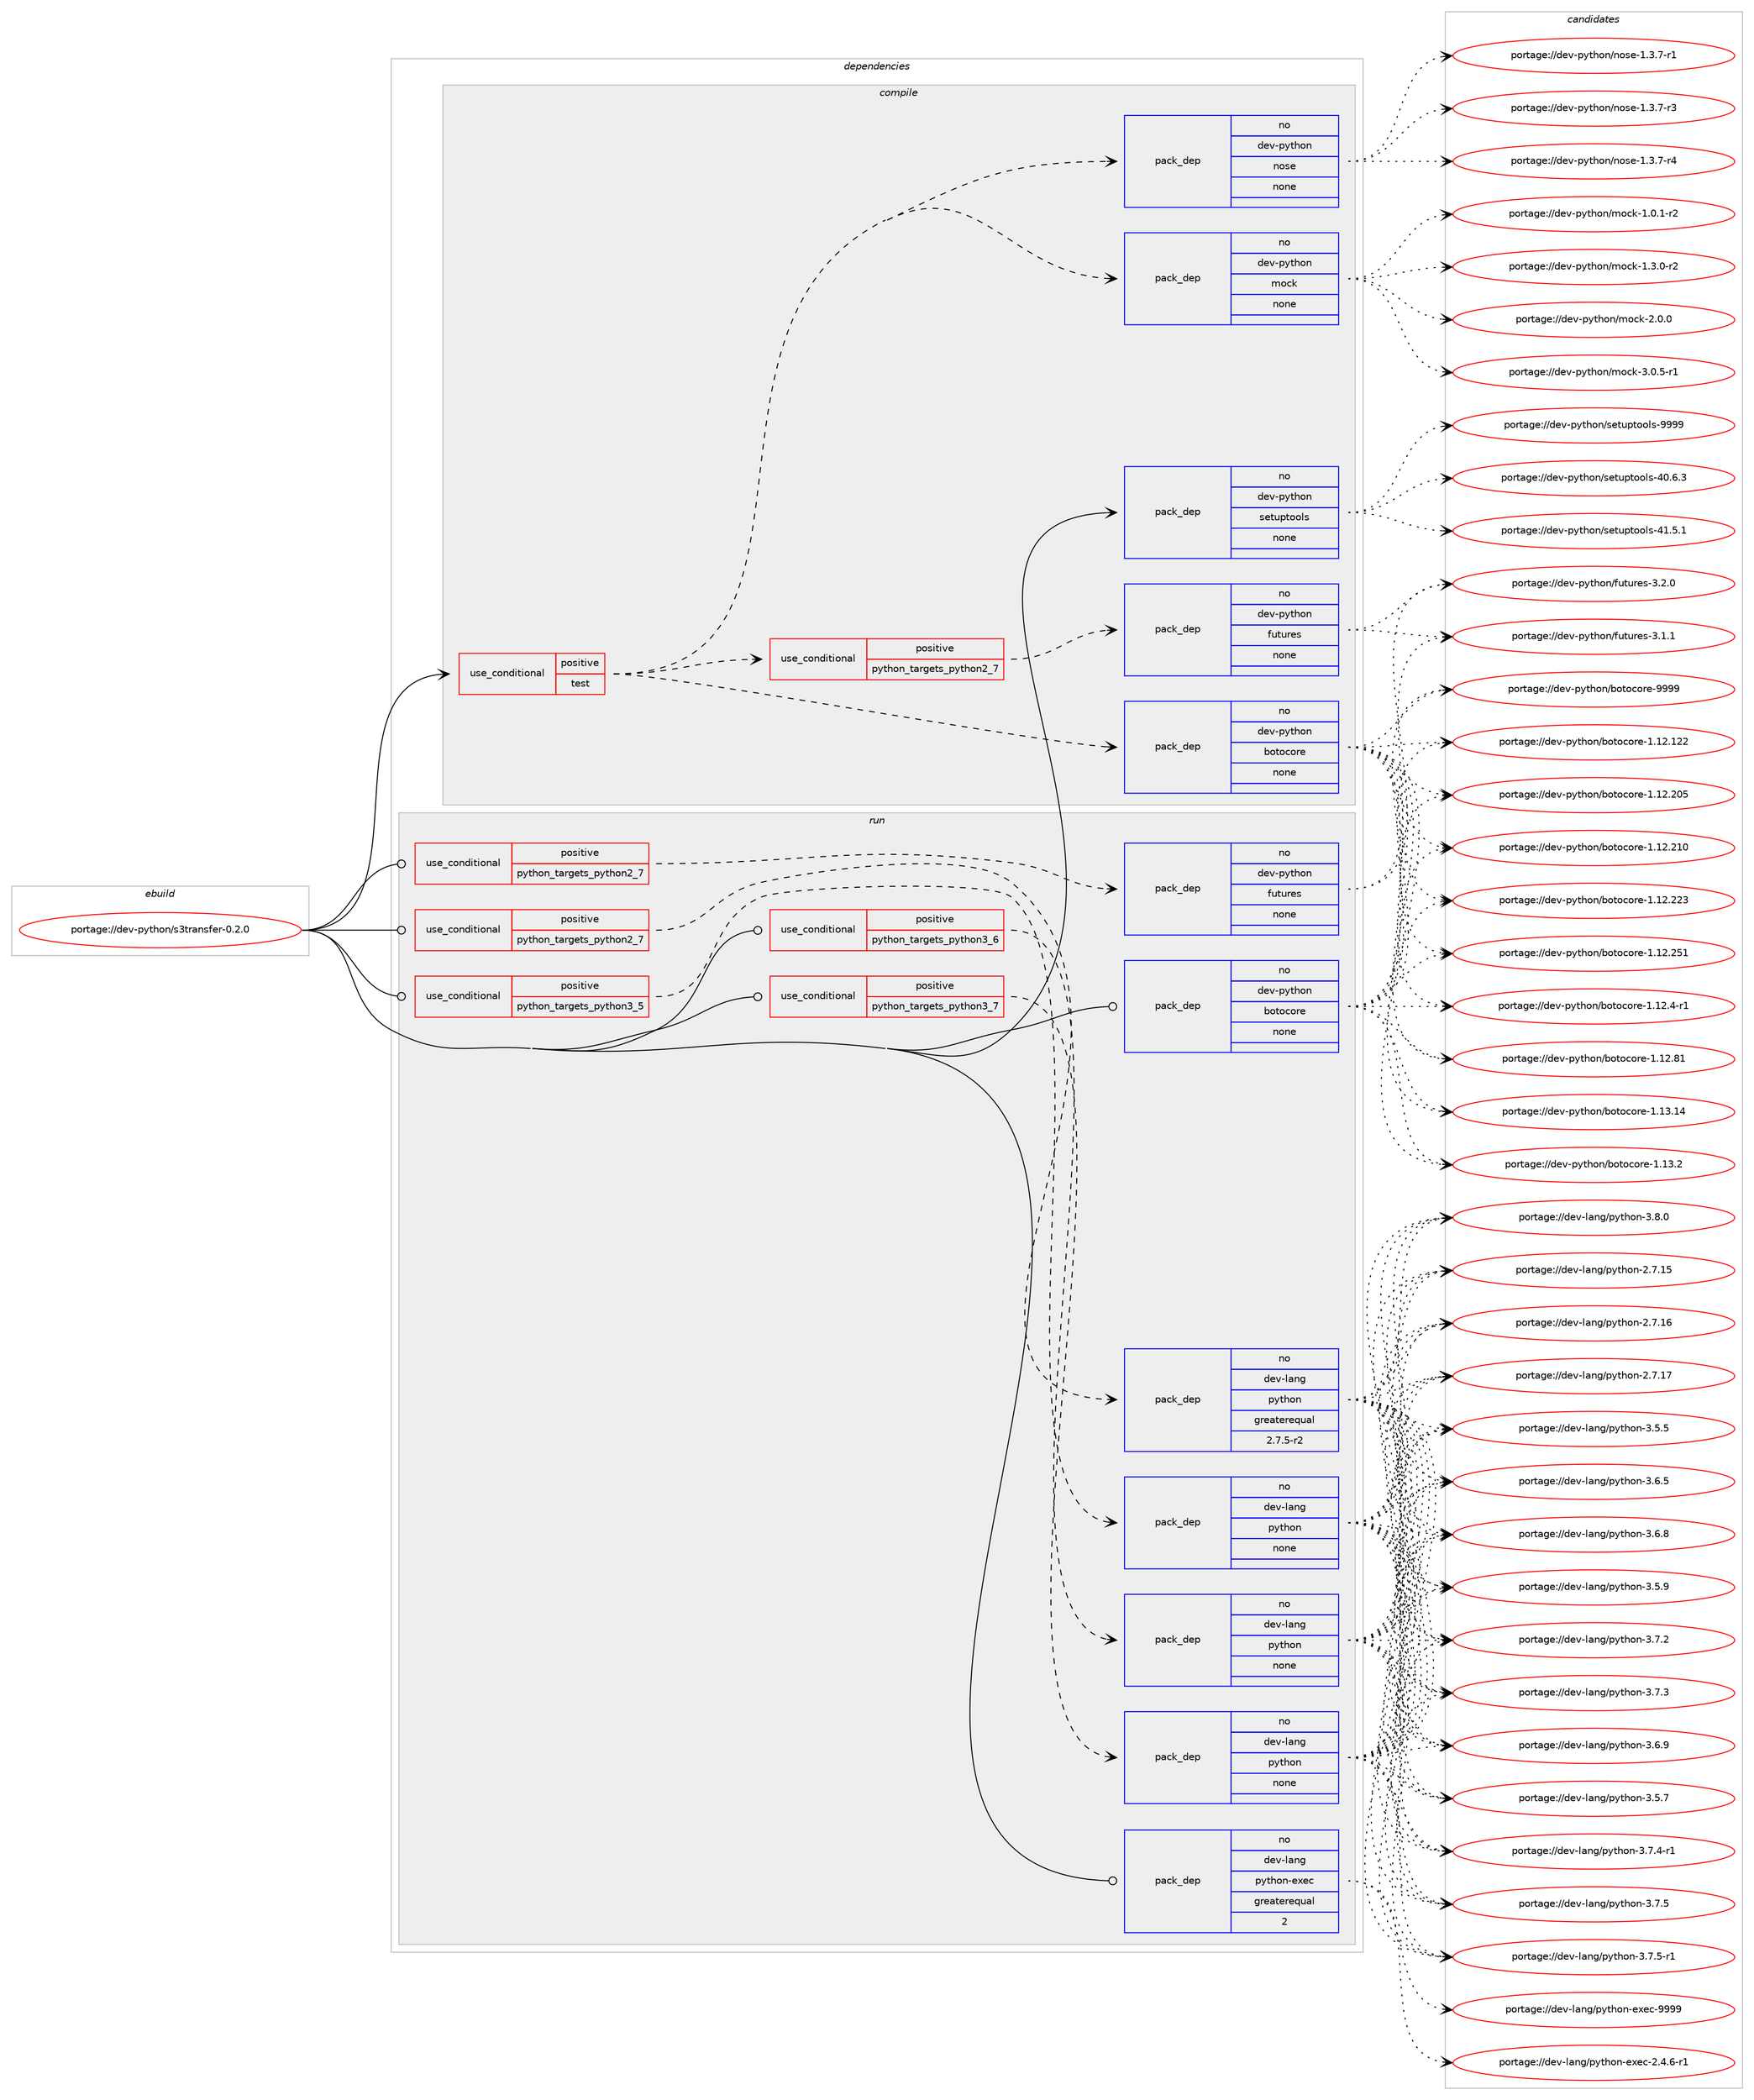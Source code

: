digraph prolog {

# *************
# Graph options
# *************

newrank=true;
concentrate=true;
compound=true;
graph [rankdir=LR,fontname=Helvetica,fontsize=10,ranksep=1.5];#, ranksep=2.5, nodesep=0.2];
edge  [arrowhead=vee];
node  [fontname=Helvetica,fontsize=10];

# **********
# The ebuild
# **********

subgraph cluster_leftcol {
color=gray;
rank=same;
label=<<i>ebuild</i>>;
id [label="portage://dev-python/s3transfer-0.2.0", color=red, width=4, href="../dev-python/s3transfer-0.2.0.svg"];
}

# ****************
# The dependencies
# ****************

subgraph cluster_midcol {
color=gray;
label=<<i>dependencies</i>>;
subgraph cluster_compile {
fillcolor="#eeeeee";
style=filled;
label=<<i>compile</i>>;
subgraph cond38326 {
dependency171360 [label=<<TABLE BORDER="0" CELLBORDER="1" CELLSPACING="0" CELLPADDING="4"><TR><TD ROWSPAN="3" CELLPADDING="10">use_conditional</TD></TR><TR><TD>positive</TD></TR><TR><TD>test</TD></TR></TABLE>>, shape=none, color=red];
subgraph pack129631 {
dependency171361 [label=<<TABLE BORDER="0" CELLBORDER="1" CELLSPACING="0" CELLPADDING="4" WIDTH="220"><TR><TD ROWSPAN="6" CELLPADDING="30">pack_dep</TD></TR><TR><TD WIDTH="110">no</TD></TR><TR><TD>dev-python</TD></TR><TR><TD>botocore</TD></TR><TR><TD>none</TD></TR><TR><TD></TD></TR></TABLE>>, shape=none, color=blue];
}
dependency171360:e -> dependency171361:w [weight=20,style="dashed",arrowhead="vee"];
subgraph cond38327 {
dependency171362 [label=<<TABLE BORDER="0" CELLBORDER="1" CELLSPACING="0" CELLPADDING="4"><TR><TD ROWSPAN="3" CELLPADDING="10">use_conditional</TD></TR><TR><TD>positive</TD></TR><TR><TD>python_targets_python2_7</TD></TR></TABLE>>, shape=none, color=red];
subgraph pack129632 {
dependency171363 [label=<<TABLE BORDER="0" CELLBORDER="1" CELLSPACING="0" CELLPADDING="4" WIDTH="220"><TR><TD ROWSPAN="6" CELLPADDING="30">pack_dep</TD></TR><TR><TD WIDTH="110">no</TD></TR><TR><TD>dev-python</TD></TR><TR><TD>futures</TD></TR><TR><TD>none</TD></TR><TR><TD></TD></TR></TABLE>>, shape=none, color=blue];
}
dependency171362:e -> dependency171363:w [weight=20,style="dashed",arrowhead="vee"];
}
dependency171360:e -> dependency171362:w [weight=20,style="dashed",arrowhead="vee"];
subgraph pack129633 {
dependency171364 [label=<<TABLE BORDER="0" CELLBORDER="1" CELLSPACING="0" CELLPADDING="4" WIDTH="220"><TR><TD ROWSPAN="6" CELLPADDING="30">pack_dep</TD></TR><TR><TD WIDTH="110">no</TD></TR><TR><TD>dev-python</TD></TR><TR><TD>mock</TD></TR><TR><TD>none</TD></TR><TR><TD></TD></TR></TABLE>>, shape=none, color=blue];
}
dependency171360:e -> dependency171364:w [weight=20,style="dashed",arrowhead="vee"];
subgraph pack129634 {
dependency171365 [label=<<TABLE BORDER="0" CELLBORDER="1" CELLSPACING="0" CELLPADDING="4" WIDTH="220"><TR><TD ROWSPAN="6" CELLPADDING="30">pack_dep</TD></TR><TR><TD WIDTH="110">no</TD></TR><TR><TD>dev-python</TD></TR><TR><TD>nose</TD></TR><TR><TD>none</TD></TR><TR><TD></TD></TR></TABLE>>, shape=none, color=blue];
}
dependency171360:e -> dependency171365:w [weight=20,style="dashed",arrowhead="vee"];
}
id:e -> dependency171360:w [weight=20,style="solid",arrowhead="vee"];
subgraph pack129635 {
dependency171366 [label=<<TABLE BORDER="0" CELLBORDER="1" CELLSPACING="0" CELLPADDING="4" WIDTH="220"><TR><TD ROWSPAN="6" CELLPADDING="30">pack_dep</TD></TR><TR><TD WIDTH="110">no</TD></TR><TR><TD>dev-python</TD></TR><TR><TD>setuptools</TD></TR><TR><TD>none</TD></TR><TR><TD></TD></TR></TABLE>>, shape=none, color=blue];
}
id:e -> dependency171366:w [weight=20,style="solid",arrowhead="vee"];
}
subgraph cluster_compileandrun {
fillcolor="#eeeeee";
style=filled;
label=<<i>compile and run</i>>;
}
subgraph cluster_run {
fillcolor="#eeeeee";
style=filled;
label=<<i>run</i>>;
subgraph cond38328 {
dependency171367 [label=<<TABLE BORDER="0" CELLBORDER="1" CELLSPACING="0" CELLPADDING="4"><TR><TD ROWSPAN="3" CELLPADDING="10">use_conditional</TD></TR><TR><TD>positive</TD></TR><TR><TD>python_targets_python2_7</TD></TR></TABLE>>, shape=none, color=red];
subgraph pack129636 {
dependency171368 [label=<<TABLE BORDER="0" CELLBORDER="1" CELLSPACING="0" CELLPADDING="4" WIDTH="220"><TR><TD ROWSPAN="6" CELLPADDING="30">pack_dep</TD></TR><TR><TD WIDTH="110">no</TD></TR><TR><TD>dev-lang</TD></TR><TR><TD>python</TD></TR><TR><TD>greaterequal</TD></TR><TR><TD>2.7.5-r2</TD></TR></TABLE>>, shape=none, color=blue];
}
dependency171367:e -> dependency171368:w [weight=20,style="dashed",arrowhead="vee"];
}
id:e -> dependency171367:w [weight=20,style="solid",arrowhead="odot"];
subgraph cond38329 {
dependency171369 [label=<<TABLE BORDER="0" CELLBORDER="1" CELLSPACING="0" CELLPADDING="4"><TR><TD ROWSPAN="3" CELLPADDING="10">use_conditional</TD></TR><TR><TD>positive</TD></TR><TR><TD>python_targets_python2_7</TD></TR></TABLE>>, shape=none, color=red];
subgraph pack129637 {
dependency171370 [label=<<TABLE BORDER="0" CELLBORDER="1" CELLSPACING="0" CELLPADDING="4" WIDTH="220"><TR><TD ROWSPAN="6" CELLPADDING="30">pack_dep</TD></TR><TR><TD WIDTH="110">no</TD></TR><TR><TD>dev-python</TD></TR><TR><TD>futures</TD></TR><TR><TD>none</TD></TR><TR><TD></TD></TR></TABLE>>, shape=none, color=blue];
}
dependency171369:e -> dependency171370:w [weight=20,style="dashed",arrowhead="vee"];
}
id:e -> dependency171369:w [weight=20,style="solid",arrowhead="odot"];
subgraph cond38330 {
dependency171371 [label=<<TABLE BORDER="0" CELLBORDER="1" CELLSPACING="0" CELLPADDING="4"><TR><TD ROWSPAN="3" CELLPADDING="10">use_conditional</TD></TR><TR><TD>positive</TD></TR><TR><TD>python_targets_python3_5</TD></TR></TABLE>>, shape=none, color=red];
subgraph pack129638 {
dependency171372 [label=<<TABLE BORDER="0" CELLBORDER="1" CELLSPACING="0" CELLPADDING="4" WIDTH="220"><TR><TD ROWSPAN="6" CELLPADDING="30">pack_dep</TD></TR><TR><TD WIDTH="110">no</TD></TR><TR><TD>dev-lang</TD></TR><TR><TD>python</TD></TR><TR><TD>none</TD></TR><TR><TD></TD></TR></TABLE>>, shape=none, color=blue];
}
dependency171371:e -> dependency171372:w [weight=20,style="dashed",arrowhead="vee"];
}
id:e -> dependency171371:w [weight=20,style="solid",arrowhead="odot"];
subgraph cond38331 {
dependency171373 [label=<<TABLE BORDER="0" CELLBORDER="1" CELLSPACING="0" CELLPADDING="4"><TR><TD ROWSPAN="3" CELLPADDING="10">use_conditional</TD></TR><TR><TD>positive</TD></TR><TR><TD>python_targets_python3_6</TD></TR></TABLE>>, shape=none, color=red];
subgraph pack129639 {
dependency171374 [label=<<TABLE BORDER="0" CELLBORDER="1" CELLSPACING="0" CELLPADDING="4" WIDTH="220"><TR><TD ROWSPAN="6" CELLPADDING="30">pack_dep</TD></TR><TR><TD WIDTH="110">no</TD></TR><TR><TD>dev-lang</TD></TR><TR><TD>python</TD></TR><TR><TD>none</TD></TR><TR><TD></TD></TR></TABLE>>, shape=none, color=blue];
}
dependency171373:e -> dependency171374:w [weight=20,style="dashed",arrowhead="vee"];
}
id:e -> dependency171373:w [weight=20,style="solid",arrowhead="odot"];
subgraph cond38332 {
dependency171375 [label=<<TABLE BORDER="0" CELLBORDER="1" CELLSPACING="0" CELLPADDING="4"><TR><TD ROWSPAN="3" CELLPADDING="10">use_conditional</TD></TR><TR><TD>positive</TD></TR><TR><TD>python_targets_python3_7</TD></TR></TABLE>>, shape=none, color=red];
subgraph pack129640 {
dependency171376 [label=<<TABLE BORDER="0" CELLBORDER="1" CELLSPACING="0" CELLPADDING="4" WIDTH="220"><TR><TD ROWSPAN="6" CELLPADDING="30">pack_dep</TD></TR><TR><TD WIDTH="110">no</TD></TR><TR><TD>dev-lang</TD></TR><TR><TD>python</TD></TR><TR><TD>none</TD></TR><TR><TD></TD></TR></TABLE>>, shape=none, color=blue];
}
dependency171375:e -> dependency171376:w [weight=20,style="dashed",arrowhead="vee"];
}
id:e -> dependency171375:w [weight=20,style="solid",arrowhead="odot"];
subgraph pack129641 {
dependency171377 [label=<<TABLE BORDER="0" CELLBORDER="1" CELLSPACING="0" CELLPADDING="4" WIDTH="220"><TR><TD ROWSPAN="6" CELLPADDING="30">pack_dep</TD></TR><TR><TD WIDTH="110">no</TD></TR><TR><TD>dev-lang</TD></TR><TR><TD>python-exec</TD></TR><TR><TD>greaterequal</TD></TR><TR><TD>2</TD></TR></TABLE>>, shape=none, color=blue];
}
id:e -> dependency171377:w [weight=20,style="solid",arrowhead="odot"];
subgraph pack129642 {
dependency171378 [label=<<TABLE BORDER="0" CELLBORDER="1" CELLSPACING="0" CELLPADDING="4" WIDTH="220"><TR><TD ROWSPAN="6" CELLPADDING="30">pack_dep</TD></TR><TR><TD WIDTH="110">no</TD></TR><TR><TD>dev-python</TD></TR><TR><TD>botocore</TD></TR><TR><TD>none</TD></TR><TR><TD></TD></TR></TABLE>>, shape=none, color=blue];
}
id:e -> dependency171378:w [weight=20,style="solid",arrowhead="odot"];
}
}

# **************
# The candidates
# **************

subgraph cluster_choices {
rank=same;
color=gray;
label=<<i>candidates</i>>;

subgraph choice129631 {
color=black;
nodesep=1;
choiceportage10010111845112121116104111110479811111611199111114101454946495046495050 [label="portage://dev-python/botocore-1.12.122", color=red, width=4,href="../dev-python/botocore-1.12.122.svg"];
choiceportage10010111845112121116104111110479811111611199111114101454946495046504853 [label="portage://dev-python/botocore-1.12.205", color=red, width=4,href="../dev-python/botocore-1.12.205.svg"];
choiceportage10010111845112121116104111110479811111611199111114101454946495046504948 [label="portage://dev-python/botocore-1.12.210", color=red, width=4,href="../dev-python/botocore-1.12.210.svg"];
choiceportage10010111845112121116104111110479811111611199111114101454946495046505051 [label="portage://dev-python/botocore-1.12.223", color=red, width=4,href="../dev-python/botocore-1.12.223.svg"];
choiceportage10010111845112121116104111110479811111611199111114101454946495046505349 [label="portage://dev-python/botocore-1.12.251", color=red, width=4,href="../dev-python/botocore-1.12.251.svg"];
choiceportage10010111845112121116104111110479811111611199111114101454946495046524511449 [label="portage://dev-python/botocore-1.12.4-r1", color=red, width=4,href="../dev-python/botocore-1.12.4-r1.svg"];
choiceportage100101118451121211161041111104798111116111991111141014549464950465649 [label="portage://dev-python/botocore-1.12.81", color=red, width=4,href="../dev-python/botocore-1.12.81.svg"];
choiceportage100101118451121211161041111104798111116111991111141014549464951464952 [label="portage://dev-python/botocore-1.13.14", color=red, width=4,href="../dev-python/botocore-1.13.14.svg"];
choiceportage1001011184511212111610411111047981111161119911111410145494649514650 [label="portage://dev-python/botocore-1.13.2", color=red, width=4,href="../dev-python/botocore-1.13.2.svg"];
choiceportage100101118451121211161041111104798111116111991111141014557575757 [label="portage://dev-python/botocore-9999", color=red, width=4,href="../dev-python/botocore-9999.svg"];
dependency171361:e -> choiceportage10010111845112121116104111110479811111611199111114101454946495046495050:w [style=dotted,weight="100"];
dependency171361:e -> choiceportage10010111845112121116104111110479811111611199111114101454946495046504853:w [style=dotted,weight="100"];
dependency171361:e -> choiceportage10010111845112121116104111110479811111611199111114101454946495046504948:w [style=dotted,weight="100"];
dependency171361:e -> choiceportage10010111845112121116104111110479811111611199111114101454946495046505051:w [style=dotted,weight="100"];
dependency171361:e -> choiceportage10010111845112121116104111110479811111611199111114101454946495046505349:w [style=dotted,weight="100"];
dependency171361:e -> choiceportage10010111845112121116104111110479811111611199111114101454946495046524511449:w [style=dotted,weight="100"];
dependency171361:e -> choiceportage100101118451121211161041111104798111116111991111141014549464950465649:w [style=dotted,weight="100"];
dependency171361:e -> choiceportage100101118451121211161041111104798111116111991111141014549464951464952:w [style=dotted,weight="100"];
dependency171361:e -> choiceportage1001011184511212111610411111047981111161119911111410145494649514650:w [style=dotted,weight="100"];
dependency171361:e -> choiceportage100101118451121211161041111104798111116111991111141014557575757:w [style=dotted,weight="100"];
}
subgraph choice129632 {
color=black;
nodesep=1;
choiceportage1001011184511212111610411111047102117116117114101115455146494649 [label="portage://dev-python/futures-3.1.1", color=red, width=4,href="../dev-python/futures-3.1.1.svg"];
choiceportage1001011184511212111610411111047102117116117114101115455146504648 [label="portage://dev-python/futures-3.2.0", color=red, width=4,href="../dev-python/futures-3.2.0.svg"];
dependency171363:e -> choiceportage1001011184511212111610411111047102117116117114101115455146494649:w [style=dotted,weight="100"];
dependency171363:e -> choiceportage1001011184511212111610411111047102117116117114101115455146504648:w [style=dotted,weight="100"];
}
subgraph choice129633 {
color=black;
nodesep=1;
choiceportage1001011184511212111610411111047109111991074549464846494511450 [label="portage://dev-python/mock-1.0.1-r2", color=red, width=4,href="../dev-python/mock-1.0.1-r2.svg"];
choiceportage1001011184511212111610411111047109111991074549465146484511450 [label="portage://dev-python/mock-1.3.0-r2", color=red, width=4,href="../dev-python/mock-1.3.0-r2.svg"];
choiceportage100101118451121211161041111104710911199107455046484648 [label="portage://dev-python/mock-2.0.0", color=red, width=4,href="../dev-python/mock-2.0.0.svg"];
choiceportage1001011184511212111610411111047109111991074551464846534511449 [label="portage://dev-python/mock-3.0.5-r1", color=red, width=4,href="../dev-python/mock-3.0.5-r1.svg"];
dependency171364:e -> choiceportage1001011184511212111610411111047109111991074549464846494511450:w [style=dotted,weight="100"];
dependency171364:e -> choiceportage1001011184511212111610411111047109111991074549465146484511450:w [style=dotted,weight="100"];
dependency171364:e -> choiceportage100101118451121211161041111104710911199107455046484648:w [style=dotted,weight="100"];
dependency171364:e -> choiceportage1001011184511212111610411111047109111991074551464846534511449:w [style=dotted,weight="100"];
}
subgraph choice129634 {
color=black;
nodesep=1;
choiceportage10010111845112121116104111110471101111151014549465146554511449 [label="portage://dev-python/nose-1.3.7-r1", color=red, width=4,href="../dev-python/nose-1.3.7-r1.svg"];
choiceportage10010111845112121116104111110471101111151014549465146554511451 [label="portage://dev-python/nose-1.3.7-r3", color=red, width=4,href="../dev-python/nose-1.3.7-r3.svg"];
choiceportage10010111845112121116104111110471101111151014549465146554511452 [label="portage://dev-python/nose-1.3.7-r4", color=red, width=4,href="../dev-python/nose-1.3.7-r4.svg"];
dependency171365:e -> choiceportage10010111845112121116104111110471101111151014549465146554511449:w [style=dotted,weight="100"];
dependency171365:e -> choiceportage10010111845112121116104111110471101111151014549465146554511451:w [style=dotted,weight="100"];
dependency171365:e -> choiceportage10010111845112121116104111110471101111151014549465146554511452:w [style=dotted,weight="100"];
}
subgraph choice129635 {
color=black;
nodesep=1;
choiceportage100101118451121211161041111104711510111611711211611111110811545524846544651 [label="portage://dev-python/setuptools-40.6.3", color=red, width=4,href="../dev-python/setuptools-40.6.3.svg"];
choiceportage100101118451121211161041111104711510111611711211611111110811545524946534649 [label="portage://dev-python/setuptools-41.5.1", color=red, width=4,href="../dev-python/setuptools-41.5.1.svg"];
choiceportage10010111845112121116104111110471151011161171121161111111081154557575757 [label="portage://dev-python/setuptools-9999", color=red, width=4,href="../dev-python/setuptools-9999.svg"];
dependency171366:e -> choiceportage100101118451121211161041111104711510111611711211611111110811545524846544651:w [style=dotted,weight="100"];
dependency171366:e -> choiceportage100101118451121211161041111104711510111611711211611111110811545524946534649:w [style=dotted,weight="100"];
dependency171366:e -> choiceportage10010111845112121116104111110471151011161171121161111111081154557575757:w [style=dotted,weight="100"];
}
subgraph choice129636 {
color=black;
nodesep=1;
choiceportage10010111845108971101034711212111610411111045504655464953 [label="portage://dev-lang/python-2.7.15", color=red, width=4,href="../dev-lang/python-2.7.15.svg"];
choiceportage10010111845108971101034711212111610411111045504655464954 [label="portage://dev-lang/python-2.7.16", color=red, width=4,href="../dev-lang/python-2.7.16.svg"];
choiceportage10010111845108971101034711212111610411111045504655464955 [label="portage://dev-lang/python-2.7.17", color=red, width=4,href="../dev-lang/python-2.7.17.svg"];
choiceportage100101118451089711010347112121116104111110455146534653 [label="portage://dev-lang/python-3.5.5", color=red, width=4,href="../dev-lang/python-3.5.5.svg"];
choiceportage100101118451089711010347112121116104111110455146534655 [label="portage://dev-lang/python-3.5.7", color=red, width=4,href="../dev-lang/python-3.5.7.svg"];
choiceportage100101118451089711010347112121116104111110455146534657 [label="portage://dev-lang/python-3.5.9", color=red, width=4,href="../dev-lang/python-3.5.9.svg"];
choiceportage100101118451089711010347112121116104111110455146544653 [label="portage://dev-lang/python-3.6.5", color=red, width=4,href="../dev-lang/python-3.6.5.svg"];
choiceportage100101118451089711010347112121116104111110455146544656 [label="portage://dev-lang/python-3.6.8", color=red, width=4,href="../dev-lang/python-3.6.8.svg"];
choiceportage100101118451089711010347112121116104111110455146544657 [label="portage://dev-lang/python-3.6.9", color=red, width=4,href="../dev-lang/python-3.6.9.svg"];
choiceportage100101118451089711010347112121116104111110455146554650 [label="portage://dev-lang/python-3.7.2", color=red, width=4,href="../dev-lang/python-3.7.2.svg"];
choiceportage100101118451089711010347112121116104111110455146554651 [label="portage://dev-lang/python-3.7.3", color=red, width=4,href="../dev-lang/python-3.7.3.svg"];
choiceportage1001011184510897110103471121211161041111104551465546524511449 [label="portage://dev-lang/python-3.7.4-r1", color=red, width=4,href="../dev-lang/python-3.7.4-r1.svg"];
choiceportage100101118451089711010347112121116104111110455146554653 [label="portage://dev-lang/python-3.7.5", color=red, width=4,href="../dev-lang/python-3.7.5.svg"];
choiceportage1001011184510897110103471121211161041111104551465546534511449 [label="portage://dev-lang/python-3.7.5-r1", color=red, width=4,href="../dev-lang/python-3.7.5-r1.svg"];
choiceportage100101118451089711010347112121116104111110455146564648 [label="portage://dev-lang/python-3.8.0", color=red, width=4,href="../dev-lang/python-3.8.0.svg"];
dependency171368:e -> choiceportage10010111845108971101034711212111610411111045504655464953:w [style=dotted,weight="100"];
dependency171368:e -> choiceportage10010111845108971101034711212111610411111045504655464954:w [style=dotted,weight="100"];
dependency171368:e -> choiceportage10010111845108971101034711212111610411111045504655464955:w [style=dotted,weight="100"];
dependency171368:e -> choiceportage100101118451089711010347112121116104111110455146534653:w [style=dotted,weight="100"];
dependency171368:e -> choiceportage100101118451089711010347112121116104111110455146534655:w [style=dotted,weight="100"];
dependency171368:e -> choiceportage100101118451089711010347112121116104111110455146534657:w [style=dotted,weight="100"];
dependency171368:e -> choiceportage100101118451089711010347112121116104111110455146544653:w [style=dotted,weight="100"];
dependency171368:e -> choiceportage100101118451089711010347112121116104111110455146544656:w [style=dotted,weight="100"];
dependency171368:e -> choiceportage100101118451089711010347112121116104111110455146544657:w [style=dotted,weight="100"];
dependency171368:e -> choiceportage100101118451089711010347112121116104111110455146554650:w [style=dotted,weight="100"];
dependency171368:e -> choiceportage100101118451089711010347112121116104111110455146554651:w [style=dotted,weight="100"];
dependency171368:e -> choiceportage1001011184510897110103471121211161041111104551465546524511449:w [style=dotted,weight="100"];
dependency171368:e -> choiceportage100101118451089711010347112121116104111110455146554653:w [style=dotted,weight="100"];
dependency171368:e -> choiceportage1001011184510897110103471121211161041111104551465546534511449:w [style=dotted,weight="100"];
dependency171368:e -> choiceportage100101118451089711010347112121116104111110455146564648:w [style=dotted,weight="100"];
}
subgraph choice129637 {
color=black;
nodesep=1;
choiceportage1001011184511212111610411111047102117116117114101115455146494649 [label="portage://dev-python/futures-3.1.1", color=red, width=4,href="../dev-python/futures-3.1.1.svg"];
choiceportage1001011184511212111610411111047102117116117114101115455146504648 [label="portage://dev-python/futures-3.2.0", color=red, width=4,href="../dev-python/futures-3.2.0.svg"];
dependency171370:e -> choiceportage1001011184511212111610411111047102117116117114101115455146494649:w [style=dotted,weight="100"];
dependency171370:e -> choiceportage1001011184511212111610411111047102117116117114101115455146504648:w [style=dotted,weight="100"];
}
subgraph choice129638 {
color=black;
nodesep=1;
choiceportage10010111845108971101034711212111610411111045504655464953 [label="portage://dev-lang/python-2.7.15", color=red, width=4,href="../dev-lang/python-2.7.15.svg"];
choiceportage10010111845108971101034711212111610411111045504655464954 [label="portage://dev-lang/python-2.7.16", color=red, width=4,href="../dev-lang/python-2.7.16.svg"];
choiceportage10010111845108971101034711212111610411111045504655464955 [label="portage://dev-lang/python-2.7.17", color=red, width=4,href="../dev-lang/python-2.7.17.svg"];
choiceportage100101118451089711010347112121116104111110455146534653 [label="portage://dev-lang/python-3.5.5", color=red, width=4,href="../dev-lang/python-3.5.5.svg"];
choiceportage100101118451089711010347112121116104111110455146534655 [label="portage://dev-lang/python-3.5.7", color=red, width=4,href="../dev-lang/python-3.5.7.svg"];
choiceportage100101118451089711010347112121116104111110455146534657 [label="portage://dev-lang/python-3.5.9", color=red, width=4,href="../dev-lang/python-3.5.9.svg"];
choiceportage100101118451089711010347112121116104111110455146544653 [label="portage://dev-lang/python-3.6.5", color=red, width=4,href="../dev-lang/python-3.6.5.svg"];
choiceportage100101118451089711010347112121116104111110455146544656 [label="portage://dev-lang/python-3.6.8", color=red, width=4,href="../dev-lang/python-3.6.8.svg"];
choiceportage100101118451089711010347112121116104111110455146544657 [label="portage://dev-lang/python-3.6.9", color=red, width=4,href="../dev-lang/python-3.6.9.svg"];
choiceportage100101118451089711010347112121116104111110455146554650 [label="portage://dev-lang/python-3.7.2", color=red, width=4,href="../dev-lang/python-3.7.2.svg"];
choiceportage100101118451089711010347112121116104111110455146554651 [label="portage://dev-lang/python-3.7.3", color=red, width=4,href="../dev-lang/python-3.7.3.svg"];
choiceportage1001011184510897110103471121211161041111104551465546524511449 [label="portage://dev-lang/python-3.7.4-r1", color=red, width=4,href="../dev-lang/python-3.7.4-r1.svg"];
choiceportage100101118451089711010347112121116104111110455146554653 [label="portage://dev-lang/python-3.7.5", color=red, width=4,href="../dev-lang/python-3.7.5.svg"];
choiceportage1001011184510897110103471121211161041111104551465546534511449 [label="portage://dev-lang/python-3.7.5-r1", color=red, width=4,href="../dev-lang/python-3.7.5-r1.svg"];
choiceportage100101118451089711010347112121116104111110455146564648 [label="portage://dev-lang/python-3.8.0", color=red, width=4,href="../dev-lang/python-3.8.0.svg"];
dependency171372:e -> choiceportage10010111845108971101034711212111610411111045504655464953:w [style=dotted,weight="100"];
dependency171372:e -> choiceportage10010111845108971101034711212111610411111045504655464954:w [style=dotted,weight="100"];
dependency171372:e -> choiceportage10010111845108971101034711212111610411111045504655464955:w [style=dotted,weight="100"];
dependency171372:e -> choiceportage100101118451089711010347112121116104111110455146534653:w [style=dotted,weight="100"];
dependency171372:e -> choiceportage100101118451089711010347112121116104111110455146534655:w [style=dotted,weight="100"];
dependency171372:e -> choiceportage100101118451089711010347112121116104111110455146534657:w [style=dotted,weight="100"];
dependency171372:e -> choiceportage100101118451089711010347112121116104111110455146544653:w [style=dotted,weight="100"];
dependency171372:e -> choiceportage100101118451089711010347112121116104111110455146544656:w [style=dotted,weight="100"];
dependency171372:e -> choiceportage100101118451089711010347112121116104111110455146544657:w [style=dotted,weight="100"];
dependency171372:e -> choiceportage100101118451089711010347112121116104111110455146554650:w [style=dotted,weight="100"];
dependency171372:e -> choiceportage100101118451089711010347112121116104111110455146554651:w [style=dotted,weight="100"];
dependency171372:e -> choiceportage1001011184510897110103471121211161041111104551465546524511449:w [style=dotted,weight="100"];
dependency171372:e -> choiceportage100101118451089711010347112121116104111110455146554653:w [style=dotted,weight="100"];
dependency171372:e -> choiceportage1001011184510897110103471121211161041111104551465546534511449:w [style=dotted,weight="100"];
dependency171372:e -> choiceportage100101118451089711010347112121116104111110455146564648:w [style=dotted,weight="100"];
}
subgraph choice129639 {
color=black;
nodesep=1;
choiceportage10010111845108971101034711212111610411111045504655464953 [label="portage://dev-lang/python-2.7.15", color=red, width=4,href="../dev-lang/python-2.7.15.svg"];
choiceportage10010111845108971101034711212111610411111045504655464954 [label="portage://dev-lang/python-2.7.16", color=red, width=4,href="../dev-lang/python-2.7.16.svg"];
choiceportage10010111845108971101034711212111610411111045504655464955 [label="portage://dev-lang/python-2.7.17", color=red, width=4,href="../dev-lang/python-2.7.17.svg"];
choiceportage100101118451089711010347112121116104111110455146534653 [label="portage://dev-lang/python-3.5.5", color=red, width=4,href="../dev-lang/python-3.5.5.svg"];
choiceportage100101118451089711010347112121116104111110455146534655 [label="portage://dev-lang/python-3.5.7", color=red, width=4,href="../dev-lang/python-3.5.7.svg"];
choiceportage100101118451089711010347112121116104111110455146534657 [label="portage://dev-lang/python-3.5.9", color=red, width=4,href="../dev-lang/python-3.5.9.svg"];
choiceportage100101118451089711010347112121116104111110455146544653 [label="portage://dev-lang/python-3.6.5", color=red, width=4,href="../dev-lang/python-3.6.5.svg"];
choiceportage100101118451089711010347112121116104111110455146544656 [label="portage://dev-lang/python-3.6.8", color=red, width=4,href="../dev-lang/python-3.6.8.svg"];
choiceportage100101118451089711010347112121116104111110455146544657 [label="portage://dev-lang/python-3.6.9", color=red, width=4,href="../dev-lang/python-3.6.9.svg"];
choiceportage100101118451089711010347112121116104111110455146554650 [label="portage://dev-lang/python-3.7.2", color=red, width=4,href="../dev-lang/python-3.7.2.svg"];
choiceportage100101118451089711010347112121116104111110455146554651 [label="portage://dev-lang/python-3.7.3", color=red, width=4,href="../dev-lang/python-3.7.3.svg"];
choiceportage1001011184510897110103471121211161041111104551465546524511449 [label="portage://dev-lang/python-3.7.4-r1", color=red, width=4,href="../dev-lang/python-3.7.4-r1.svg"];
choiceportage100101118451089711010347112121116104111110455146554653 [label="portage://dev-lang/python-3.7.5", color=red, width=4,href="../dev-lang/python-3.7.5.svg"];
choiceportage1001011184510897110103471121211161041111104551465546534511449 [label="portage://dev-lang/python-3.7.5-r1", color=red, width=4,href="../dev-lang/python-3.7.5-r1.svg"];
choiceportage100101118451089711010347112121116104111110455146564648 [label="portage://dev-lang/python-3.8.0", color=red, width=4,href="../dev-lang/python-3.8.0.svg"];
dependency171374:e -> choiceportage10010111845108971101034711212111610411111045504655464953:w [style=dotted,weight="100"];
dependency171374:e -> choiceportage10010111845108971101034711212111610411111045504655464954:w [style=dotted,weight="100"];
dependency171374:e -> choiceportage10010111845108971101034711212111610411111045504655464955:w [style=dotted,weight="100"];
dependency171374:e -> choiceportage100101118451089711010347112121116104111110455146534653:w [style=dotted,weight="100"];
dependency171374:e -> choiceportage100101118451089711010347112121116104111110455146534655:w [style=dotted,weight="100"];
dependency171374:e -> choiceportage100101118451089711010347112121116104111110455146534657:w [style=dotted,weight="100"];
dependency171374:e -> choiceportage100101118451089711010347112121116104111110455146544653:w [style=dotted,weight="100"];
dependency171374:e -> choiceportage100101118451089711010347112121116104111110455146544656:w [style=dotted,weight="100"];
dependency171374:e -> choiceportage100101118451089711010347112121116104111110455146544657:w [style=dotted,weight="100"];
dependency171374:e -> choiceportage100101118451089711010347112121116104111110455146554650:w [style=dotted,weight="100"];
dependency171374:e -> choiceportage100101118451089711010347112121116104111110455146554651:w [style=dotted,weight="100"];
dependency171374:e -> choiceportage1001011184510897110103471121211161041111104551465546524511449:w [style=dotted,weight="100"];
dependency171374:e -> choiceportage100101118451089711010347112121116104111110455146554653:w [style=dotted,weight="100"];
dependency171374:e -> choiceportage1001011184510897110103471121211161041111104551465546534511449:w [style=dotted,weight="100"];
dependency171374:e -> choiceportage100101118451089711010347112121116104111110455146564648:w [style=dotted,weight="100"];
}
subgraph choice129640 {
color=black;
nodesep=1;
choiceportage10010111845108971101034711212111610411111045504655464953 [label="portage://dev-lang/python-2.7.15", color=red, width=4,href="../dev-lang/python-2.7.15.svg"];
choiceportage10010111845108971101034711212111610411111045504655464954 [label="portage://dev-lang/python-2.7.16", color=red, width=4,href="../dev-lang/python-2.7.16.svg"];
choiceportage10010111845108971101034711212111610411111045504655464955 [label="portage://dev-lang/python-2.7.17", color=red, width=4,href="../dev-lang/python-2.7.17.svg"];
choiceportage100101118451089711010347112121116104111110455146534653 [label="portage://dev-lang/python-3.5.5", color=red, width=4,href="../dev-lang/python-3.5.5.svg"];
choiceportage100101118451089711010347112121116104111110455146534655 [label="portage://dev-lang/python-3.5.7", color=red, width=4,href="../dev-lang/python-3.5.7.svg"];
choiceportage100101118451089711010347112121116104111110455146534657 [label="portage://dev-lang/python-3.5.9", color=red, width=4,href="../dev-lang/python-3.5.9.svg"];
choiceportage100101118451089711010347112121116104111110455146544653 [label="portage://dev-lang/python-3.6.5", color=red, width=4,href="../dev-lang/python-3.6.5.svg"];
choiceportage100101118451089711010347112121116104111110455146544656 [label="portage://dev-lang/python-3.6.8", color=red, width=4,href="../dev-lang/python-3.6.8.svg"];
choiceportage100101118451089711010347112121116104111110455146544657 [label="portage://dev-lang/python-3.6.9", color=red, width=4,href="../dev-lang/python-3.6.9.svg"];
choiceportage100101118451089711010347112121116104111110455146554650 [label="portage://dev-lang/python-3.7.2", color=red, width=4,href="../dev-lang/python-3.7.2.svg"];
choiceportage100101118451089711010347112121116104111110455146554651 [label="portage://dev-lang/python-3.7.3", color=red, width=4,href="../dev-lang/python-3.7.3.svg"];
choiceportage1001011184510897110103471121211161041111104551465546524511449 [label="portage://dev-lang/python-3.7.4-r1", color=red, width=4,href="../dev-lang/python-3.7.4-r1.svg"];
choiceportage100101118451089711010347112121116104111110455146554653 [label="portage://dev-lang/python-3.7.5", color=red, width=4,href="../dev-lang/python-3.7.5.svg"];
choiceportage1001011184510897110103471121211161041111104551465546534511449 [label="portage://dev-lang/python-3.7.5-r1", color=red, width=4,href="../dev-lang/python-3.7.5-r1.svg"];
choiceportage100101118451089711010347112121116104111110455146564648 [label="portage://dev-lang/python-3.8.0", color=red, width=4,href="../dev-lang/python-3.8.0.svg"];
dependency171376:e -> choiceportage10010111845108971101034711212111610411111045504655464953:w [style=dotted,weight="100"];
dependency171376:e -> choiceportage10010111845108971101034711212111610411111045504655464954:w [style=dotted,weight="100"];
dependency171376:e -> choiceportage10010111845108971101034711212111610411111045504655464955:w [style=dotted,weight="100"];
dependency171376:e -> choiceportage100101118451089711010347112121116104111110455146534653:w [style=dotted,weight="100"];
dependency171376:e -> choiceportage100101118451089711010347112121116104111110455146534655:w [style=dotted,weight="100"];
dependency171376:e -> choiceportage100101118451089711010347112121116104111110455146534657:w [style=dotted,weight="100"];
dependency171376:e -> choiceportage100101118451089711010347112121116104111110455146544653:w [style=dotted,weight="100"];
dependency171376:e -> choiceportage100101118451089711010347112121116104111110455146544656:w [style=dotted,weight="100"];
dependency171376:e -> choiceportage100101118451089711010347112121116104111110455146544657:w [style=dotted,weight="100"];
dependency171376:e -> choiceportage100101118451089711010347112121116104111110455146554650:w [style=dotted,weight="100"];
dependency171376:e -> choiceportage100101118451089711010347112121116104111110455146554651:w [style=dotted,weight="100"];
dependency171376:e -> choiceportage1001011184510897110103471121211161041111104551465546524511449:w [style=dotted,weight="100"];
dependency171376:e -> choiceportage100101118451089711010347112121116104111110455146554653:w [style=dotted,weight="100"];
dependency171376:e -> choiceportage1001011184510897110103471121211161041111104551465546534511449:w [style=dotted,weight="100"];
dependency171376:e -> choiceportage100101118451089711010347112121116104111110455146564648:w [style=dotted,weight="100"];
}
subgraph choice129641 {
color=black;
nodesep=1;
choiceportage10010111845108971101034711212111610411111045101120101994550465246544511449 [label="portage://dev-lang/python-exec-2.4.6-r1", color=red, width=4,href="../dev-lang/python-exec-2.4.6-r1.svg"];
choiceportage10010111845108971101034711212111610411111045101120101994557575757 [label="portage://dev-lang/python-exec-9999", color=red, width=4,href="../dev-lang/python-exec-9999.svg"];
dependency171377:e -> choiceportage10010111845108971101034711212111610411111045101120101994550465246544511449:w [style=dotted,weight="100"];
dependency171377:e -> choiceportage10010111845108971101034711212111610411111045101120101994557575757:w [style=dotted,weight="100"];
}
subgraph choice129642 {
color=black;
nodesep=1;
choiceportage10010111845112121116104111110479811111611199111114101454946495046495050 [label="portage://dev-python/botocore-1.12.122", color=red, width=4,href="../dev-python/botocore-1.12.122.svg"];
choiceportage10010111845112121116104111110479811111611199111114101454946495046504853 [label="portage://dev-python/botocore-1.12.205", color=red, width=4,href="../dev-python/botocore-1.12.205.svg"];
choiceportage10010111845112121116104111110479811111611199111114101454946495046504948 [label="portage://dev-python/botocore-1.12.210", color=red, width=4,href="../dev-python/botocore-1.12.210.svg"];
choiceportage10010111845112121116104111110479811111611199111114101454946495046505051 [label="portage://dev-python/botocore-1.12.223", color=red, width=4,href="../dev-python/botocore-1.12.223.svg"];
choiceportage10010111845112121116104111110479811111611199111114101454946495046505349 [label="portage://dev-python/botocore-1.12.251", color=red, width=4,href="../dev-python/botocore-1.12.251.svg"];
choiceportage10010111845112121116104111110479811111611199111114101454946495046524511449 [label="portage://dev-python/botocore-1.12.4-r1", color=red, width=4,href="../dev-python/botocore-1.12.4-r1.svg"];
choiceportage100101118451121211161041111104798111116111991111141014549464950465649 [label="portage://dev-python/botocore-1.12.81", color=red, width=4,href="../dev-python/botocore-1.12.81.svg"];
choiceportage100101118451121211161041111104798111116111991111141014549464951464952 [label="portage://dev-python/botocore-1.13.14", color=red, width=4,href="../dev-python/botocore-1.13.14.svg"];
choiceportage1001011184511212111610411111047981111161119911111410145494649514650 [label="portage://dev-python/botocore-1.13.2", color=red, width=4,href="../dev-python/botocore-1.13.2.svg"];
choiceportage100101118451121211161041111104798111116111991111141014557575757 [label="portage://dev-python/botocore-9999", color=red, width=4,href="../dev-python/botocore-9999.svg"];
dependency171378:e -> choiceportage10010111845112121116104111110479811111611199111114101454946495046495050:w [style=dotted,weight="100"];
dependency171378:e -> choiceportage10010111845112121116104111110479811111611199111114101454946495046504853:w [style=dotted,weight="100"];
dependency171378:e -> choiceportage10010111845112121116104111110479811111611199111114101454946495046504948:w [style=dotted,weight="100"];
dependency171378:e -> choiceportage10010111845112121116104111110479811111611199111114101454946495046505051:w [style=dotted,weight="100"];
dependency171378:e -> choiceportage10010111845112121116104111110479811111611199111114101454946495046505349:w [style=dotted,weight="100"];
dependency171378:e -> choiceportage10010111845112121116104111110479811111611199111114101454946495046524511449:w [style=dotted,weight="100"];
dependency171378:e -> choiceportage100101118451121211161041111104798111116111991111141014549464950465649:w [style=dotted,weight="100"];
dependency171378:e -> choiceportage100101118451121211161041111104798111116111991111141014549464951464952:w [style=dotted,weight="100"];
dependency171378:e -> choiceportage1001011184511212111610411111047981111161119911111410145494649514650:w [style=dotted,weight="100"];
dependency171378:e -> choiceportage100101118451121211161041111104798111116111991111141014557575757:w [style=dotted,weight="100"];
}
}

}
